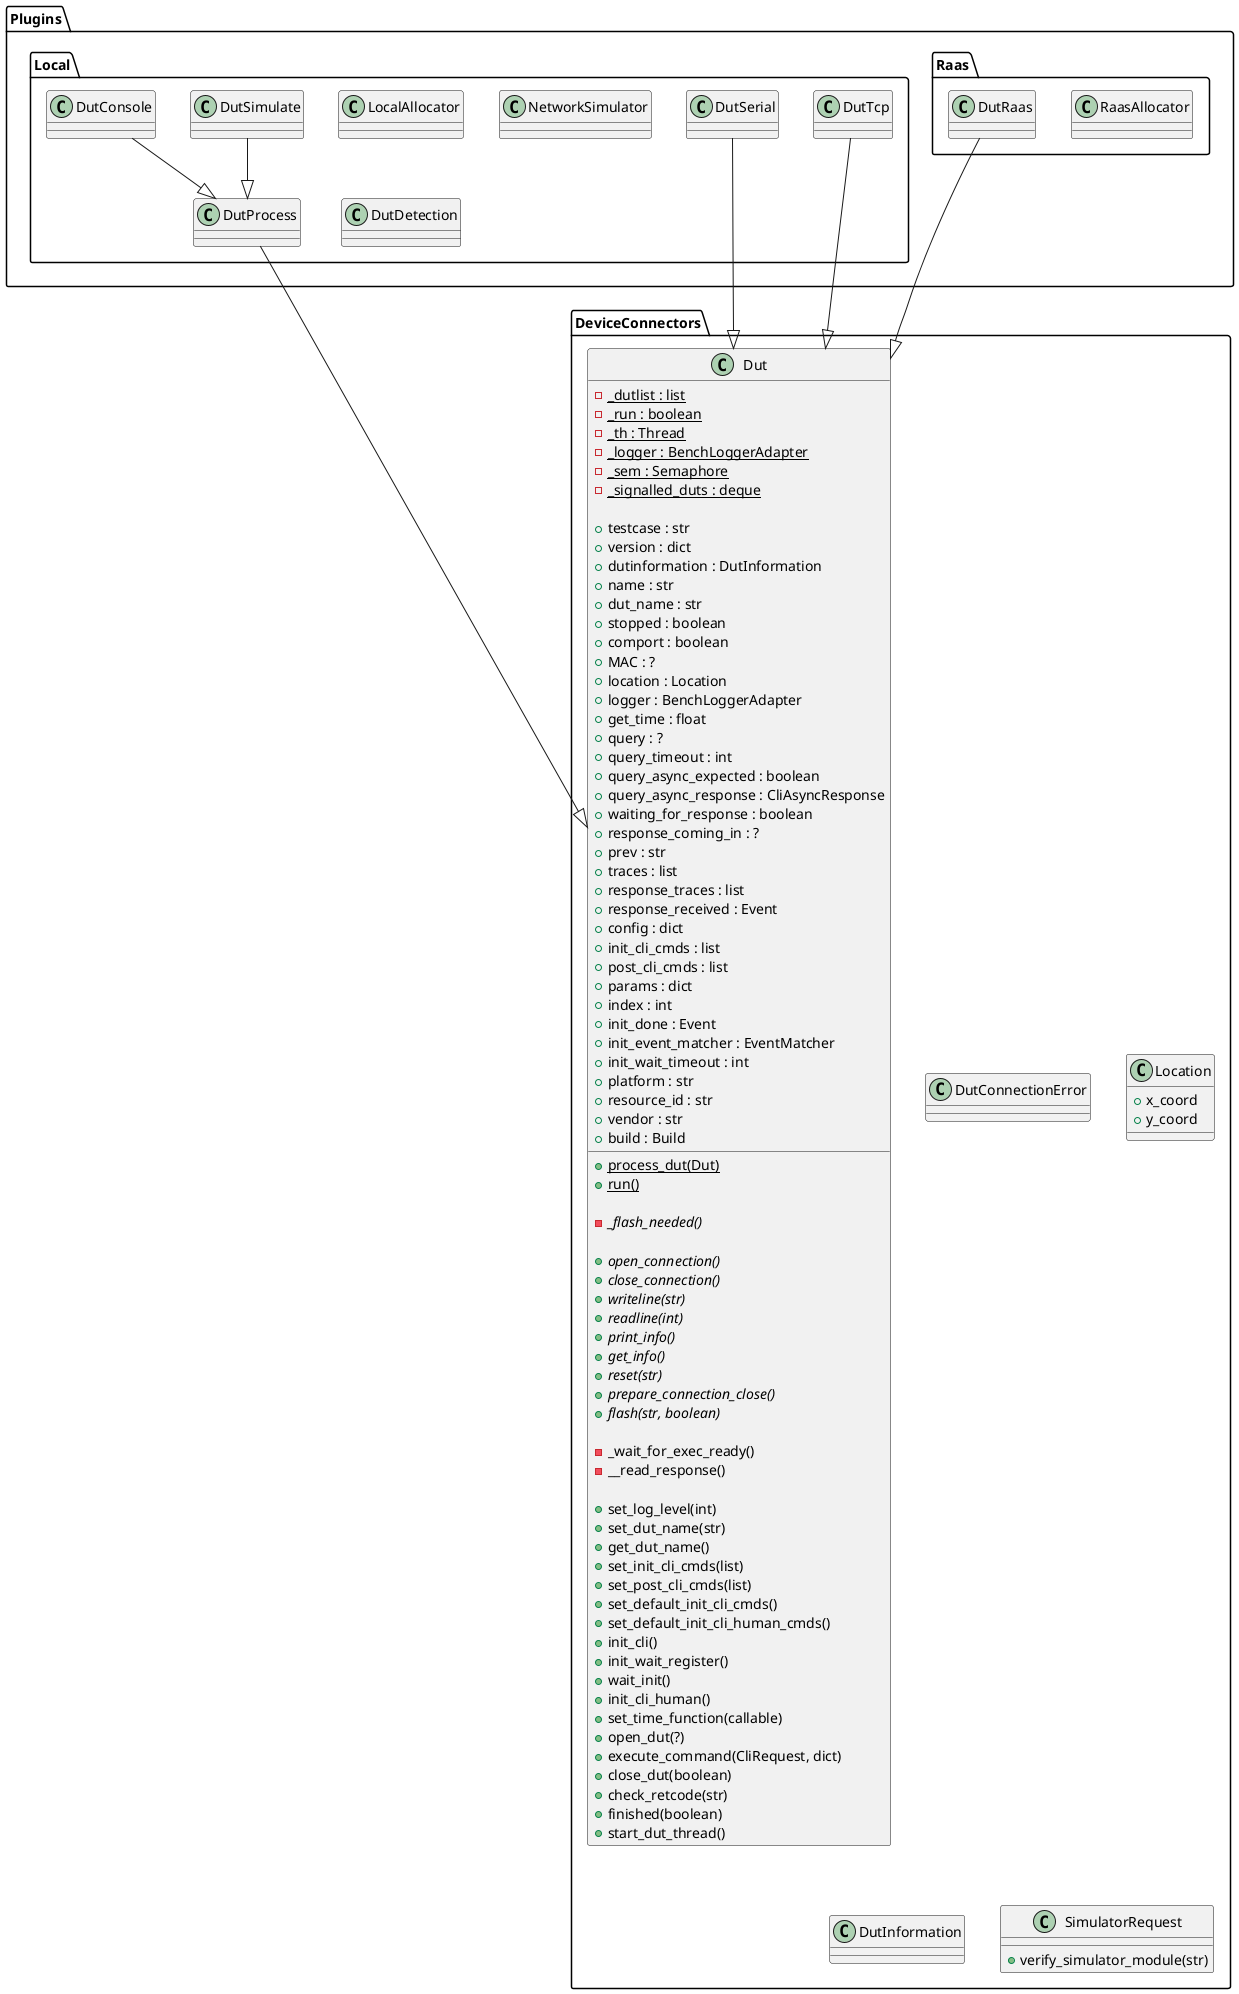 @startuml

package DeviceConnectors {

class DutConnectionError{
}

class Location{
+x_coord
+y_coord
}

class Dut {
-{static} _dutlist : list
-{static} _run : boolean
-{static} _th : Thread
-{static} _logger : BenchLoggerAdapter
-{static} _sem : Semaphore
-{static} _signalled_duts : deque

+ testcase : str
+ version : dict
+ dutinformation : DutInformation
+ name : str
+ dut_name : str
+ stopped : boolean
+ comport : boolean
+ MAC : ?
+ location : Location
+ logger : BenchLoggerAdapter
+ get_time : float
+ query : ?
+ query_timeout : int
+ query_async_expected : boolean
+ query_async_response : CliAsyncResponse
+ waiting_for_response : boolean
+ response_coming_in : ?
+ prev : str
+ traces : list
+ response_traces : list
+ response_received : Event
+ config : dict
+ init_cli_cmds : list
+ post_cli_cmds : list
+ params : dict
+ index : int
+ init_done : Event
+ init_event_matcher : EventMatcher
+ init_wait_timeout : int
+ platform : str
+ resource_id : str
+ vendor : str
+ build : Build

+{static} process_dut(Dut)
+{static} run()

- {abstract} _flash_needed()

+ {abstract} open_connection()
+ {abstract} close_connection()
+ {abstract} writeline(str)
+ {abstract} readline(int)
+ {abstract} print_info()
+ {abstract} get_info()
+ {abstract} reset(str)
+ {abstract} prepare_connection_close()
+ {abstract} flash(str, boolean)

- _wait_for_exec_ready()
- __read_response()

+ set_log_level(int)
+ set_dut_name(str)
+ get_dut_name()
+ set_init_cli_cmds(list)
+ set_post_cli_cmds(list)
+ set_default_init_cli_cmds()
+ set_default_init_cli_human_cmds()
+ init_cli()
+ init_wait_register()
+ wait_init()
+ init_cli_human()
+ set_time_function(callable)
+ open_dut(?)
+ execute_command(CliRequest, dict)
+ close_dut(boolean)
+ check_retcode(str)
+ finished(boolean)
+ start_dut_thread()
}

class DutInformation{
}

class SimulatorRequest{
+ verify_simulator_module(str)
}

}

package Plugins{

package Raas{

class RaasAllocator {
}

class DutRaas{
}
}

package Local{
class LocalAllocator{
}

class DutSerial{
}

class DutProcess{
}

class DutSimulate{
}

class DutConsole{
}

class DutTcp{
}

class NetworkSimulator{
}

class DutDetection{
}
}
}

DutSerial --|> Dut
DutSimulate --|> DutProcess
DutRaas --|> Dut
DutTcp --|> Dut
DutProcess--|> Dut
DutConsole--|> DutProcess

@enduml